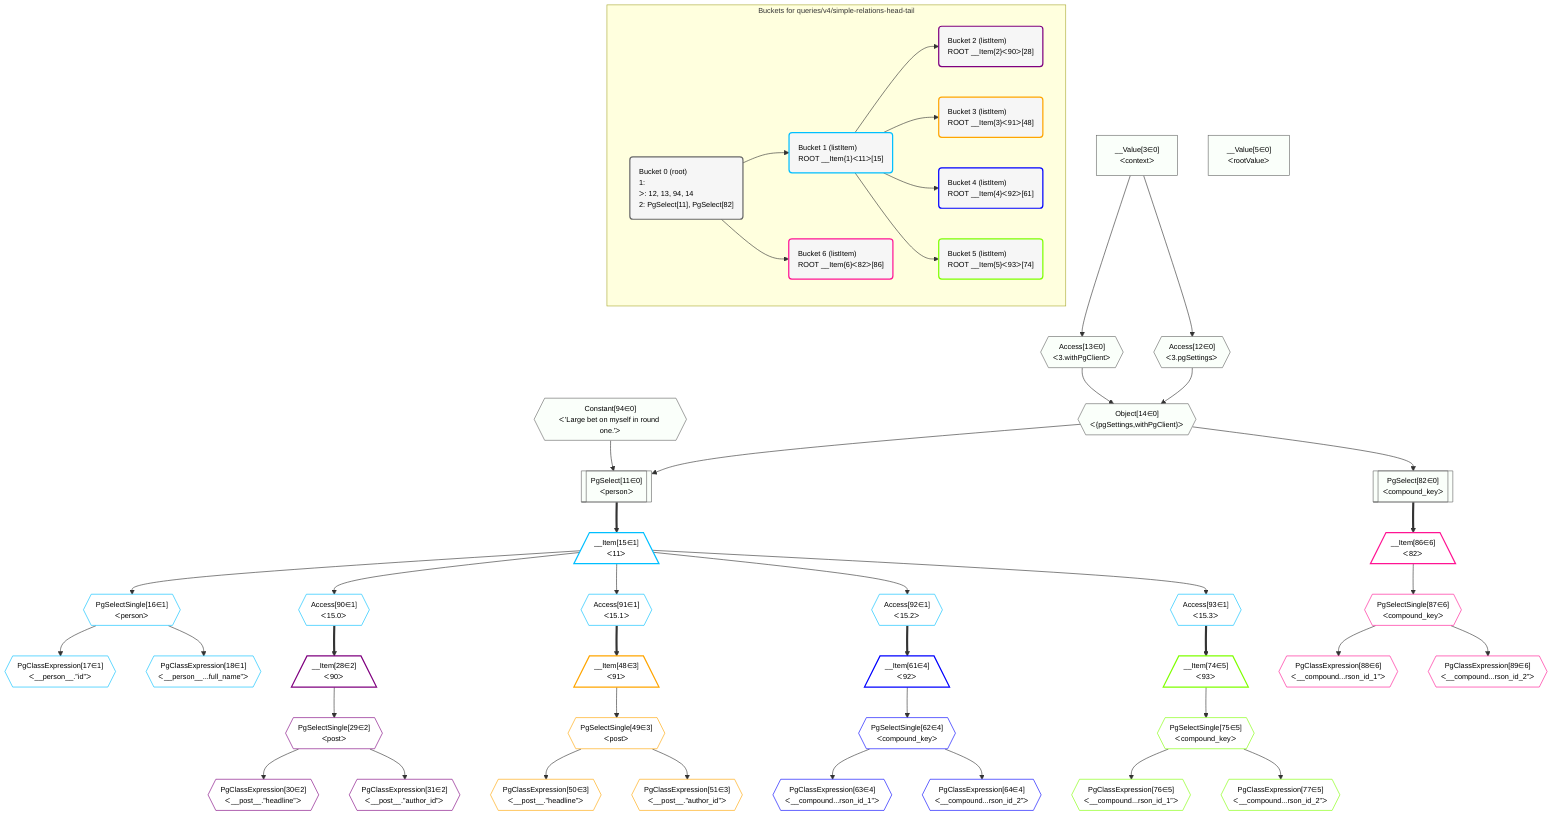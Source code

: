 %%{init: {'themeVariables': { 'fontSize': '12px'}}}%%
graph TD
    classDef path fill:#eee,stroke:#000,color:#000
    classDef plan fill:#fff,stroke-width:1px,color:#000
    classDef itemplan fill:#fff,stroke-width:2px,color:#000
    classDef unbatchedplan fill:#dff,stroke-width:1px,color:#000
    classDef sideeffectplan fill:#fcc,stroke-width:2px,color:#000
    classDef bucket fill:#f6f6f6,color:#000,stroke-width:2px,text-align:left


    %% plan dependencies
    PgSelect11[["PgSelect[11∈0]<br />ᐸpersonᐳ"]]:::plan
    Object14{{"Object[14∈0]<br />ᐸ{pgSettings,withPgClient}ᐳ"}}:::plan
    Constant94{{"Constant[94∈0]<br />ᐸ'Large bet on myself in round one.'ᐳ"}}:::plan
    Object14 & Constant94 --> PgSelect11
    Access12{{"Access[12∈0]<br />ᐸ3.pgSettingsᐳ"}}:::plan
    Access13{{"Access[13∈0]<br />ᐸ3.withPgClientᐳ"}}:::plan
    Access12 & Access13 --> Object14
    __Value3["__Value[3∈0]<br />ᐸcontextᐳ"]:::plan
    __Value3 --> Access12
    __Value3 --> Access13
    PgSelect82[["PgSelect[82∈0]<br />ᐸcompound_keyᐳ"]]:::plan
    Object14 --> PgSelect82
    __Value5["__Value[5∈0]<br />ᐸrootValueᐳ"]:::plan
    __Item15[/"__Item[15∈1]<br />ᐸ11ᐳ"\]:::itemplan
    PgSelect11 ==> __Item15
    PgSelectSingle16{{"PgSelectSingle[16∈1]<br />ᐸpersonᐳ"}}:::plan
    __Item15 --> PgSelectSingle16
    PgClassExpression17{{"PgClassExpression[17∈1]<br />ᐸ__person__.”id”ᐳ"}}:::plan
    PgSelectSingle16 --> PgClassExpression17
    PgClassExpression18{{"PgClassExpression[18∈1]<br />ᐸ__person__...full_name”ᐳ"}}:::plan
    PgSelectSingle16 --> PgClassExpression18
    Access90{{"Access[90∈1]<br />ᐸ15.0ᐳ"}}:::plan
    __Item15 --> Access90
    Access91{{"Access[91∈1]<br />ᐸ15.1ᐳ"}}:::plan
    __Item15 --> Access91
    Access92{{"Access[92∈1]<br />ᐸ15.2ᐳ"}}:::plan
    __Item15 --> Access92
    Access93{{"Access[93∈1]<br />ᐸ15.3ᐳ"}}:::plan
    __Item15 --> Access93
    __Item28[/"__Item[28∈2]<br />ᐸ90ᐳ"\]:::itemplan
    Access90 ==> __Item28
    PgSelectSingle29{{"PgSelectSingle[29∈2]<br />ᐸpostᐳ"}}:::plan
    __Item28 --> PgSelectSingle29
    PgClassExpression30{{"PgClassExpression[30∈2]<br />ᐸ__post__.”headline”ᐳ"}}:::plan
    PgSelectSingle29 --> PgClassExpression30
    PgClassExpression31{{"PgClassExpression[31∈2]<br />ᐸ__post__.”author_id”ᐳ"}}:::plan
    PgSelectSingle29 --> PgClassExpression31
    __Item48[/"__Item[48∈3]<br />ᐸ91ᐳ"\]:::itemplan
    Access91 ==> __Item48
    PgSelectSingle49{{"PgSelectSingle[49∈3]<br />ᐸpostᐳ"}}:::plan
    __Item48 --> PgSelectSingle49
    PgClassExpression50{{"PgClassExpression[50∈3]<br />ᐸ__post__.”headline”ᐳ"}}:::plan
    PgSelectSingle49 --> PgClassExpression50
    PgClassExpression51{{"PgClassExpression[51∈3]<br />ᐸ__post__.”author_id”ᐳ"}}:::plan
    PgSelectSingle49 --> PgClassExpression51
    __Item61[/"__Item[61∈4]<br />ᐸ92ᐳ"\]:::itemplan
    Access92 ==> __Item61
    PgSelectSingle62{{"PgSelectSingle[62∈4]<br />ᐸcompound_keyᐳ"}}:::plan
    __Item61 --> PgSelectSingle62
    PgClassExpression63{{"PgClassExpression[63∈4]<br />ᐸ__compound...rson_id_1”ᐳ"}}:::plan
    PgSelectSingle62 --> PgClassExpression63
    PgClassExpression64{{"PgClassExpression[64∈4]<br />ᐸ__compound...rson_id_2”ᐳ"}}:::plan
    PgSelectSingle62 --> PgClassExpression64
    __Item74[/"__Item[74∈5]<br />ᐸ93ᐳ"\]:::itemplan
    Access93 ==> __Item74
    PgSelectSingle75{{"PgSelectSingle[75∈5]<br />ᐸcompound_keyᐳ"}}:::plan
    __Item74 --> PgSelectSingle75
    PgClassExpression76{{"PgClassExpression[76∈5]<br />ᐸ__compound...rson_id_1”ᐳ"}}:::plan
    PgSelectSingle75 --> PgClassExpression76
    PgClassExpression77{{"PgClassExpression[77∈5]<br />ᐸ__compound...rson_id_2”ᐳ"}}:::plan
    PgSelectSingle75 --> PgClassExpression77
    __Item86[/"__Item[86∈6]<br />ᐸ82ᐳ"\]:::itemplan
    PgSelect82 ==> __Item86
    PgSelectSingle87{{"PgSelectSingle[87∈6]<br />ᐸcompound_keyᐳ"}}:::plan
    __Item86 --> PgSelectSingle87
    PgClassExpression88{{"PgClassExpression[88∈6]<br />ᐸ__compound...rson_id_1”ᐳ"}}:::plan
    PgSelectSingle87 --> PgClassExpression88
    PgClassExpression89{{"PgClassExpression[89∈6]<br />ᐸ__compound...rson_id_2”ᐳ"}}:::plan
    PgSelectSingle87 --> PgClassExpression89

    %% define steps

    subgraph "Buckets for queries/v4/simple-relations-head-tail"
    Bucket0("Bucket 0 (root)<br />1: <br />ᐳ: 12, 13, 94, 14<br />2: PgSelect[11], PgSelect[82]"):::bucket
    classDef bucket0 stroke:#696969
    class Bucket0,__Value3,__Value5,PgSelect11,Access12,Access13,Object14,PgSelect82,Constant94 bucket0
    Bucket1("Bucket 1 (listItem)<br />ROOT __Item{1}ᐸ11ᐳ[15]"):::bucket
    classDef bucket1 stroke:#00bfff
    class Bucket1,__Item15,PgSelectSingle16,PgClassExpression17,PgClassExpression18,Access90,Access91,Access92,Access93 bucket1
    Bucket2("Bucket 2 (listItem)<br />ROOT __Item{2}ᐸ90ᐳ[28]"):::bucket
    classDef bucket2 stroke:#7f007f
    class Bucket2,__Item28,PgSelectSingle29,PgClassExpression30,PgClassExpression31 bucket2
    Bucket3("Bucket 3 (listItem)<br />ROOT __Item{3}ᐸ91ᐳ[48]"):::bucket
    classDef bucket3 stroke:#ffa500
    class Bucket3,__Item48,PgSelectSingle49,PgClassExpression50,PgClassExpression51 bucket3
    Bucket4("Bucket 4 (listItem)<br />ROOT __Item{4}ᐸ92ᐳ[61]"):::bucket
    classDef bucket4 stroke:#0000ff
    class Bucket4,__Item61,PgSelectSingle62,PgClassExpression63,PgClassExpression64 bucket4
    Bucket5("Bucket 5 (listItem)<br />ROOT __Item{5}ᐸ93ᐳ[74]"):::bucket
    classDef bucket5 stroke:#7fff00
    class Bucket5,__Item74,PgSelectSingle75,PgClassExpression76,PgClassExpression77 bucket5
    Bucket6("Bucket 6 (listItem)<br />ROOT __Item{6}ᐸ82ᐳ[86]"):::bucket
    classDef bucket6 stroke:#ff1493
    class Bucket6,__Item86,PgSelectSingle87,PgClassExpression88,PgClassExpression89 bucket6
    Bucket0 --> Bucket1 & Bucket6
    Bucket1 --> Bucket2 & Bucket3 & Bucket4 & Bucket5
    classDef unary fill:#fafffa,borderWidth:8px
    class PgSelect11,Object14,Access12,Access13,PgSelect82,__Value3,__Value5,Constant94 unary
    end